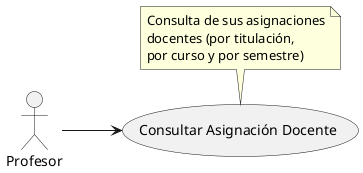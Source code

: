 @startuml
left to right direction

actor "Profesor" as prof

usecase "Consultar Asignación Docente" as consAsig
note top of consAsig
    Consulta de sus asignaciones
    docentes (por titulación,
    por curso y por semestre) 
end note

prof --> consAsig
@enduml